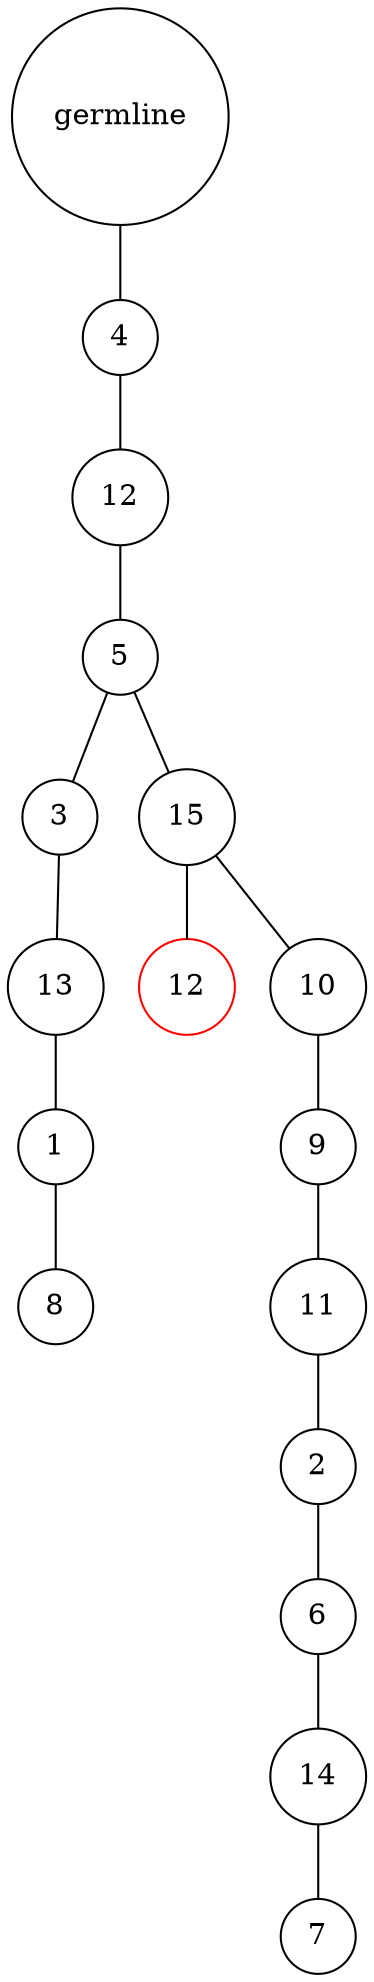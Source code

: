graph {
	rankdir=UD;
	splines=line;
	node [shape=circle]
	"0x7f23f3ce4250" [label="germline"];
	"0x7f23f3ce4280" [label="4"];
	"0x7f23f3ce4250" -- "0x7f23f3ce4280" ;
	"0x7f23f3ce42b0" [label="12"];
	"0x7f23f3ce4280" -- "0x7f23f3ce42b0" ;
	"0x7f23f3ce42e0" [label="5"];
	"0x7f23f3ce42b0" -- "0x7f23f3ce42e0" ;
	"0x7f23f3ce4310" [label="3"];
	"0x7f23f3ce42e0" -- "0x7f23f3ce4310" ;
	"0x7f23f3ce4340" [label="13"];
	"0x7f23f3ce4310" -- "0x7f23f3ce4340" ;
	"0x7f23f3ce4370" [label="1"];
	"0x7f23f3ce4340" -- "0x7f23f3ce4370" ;
	"0x7f23f3ce43a0" [label="8"];
	"0x7f23f3ce4370" -- "0x7f23f3ce43a0" ;
	"0x7f23f3ce43d0" [label="15"];
	"0x7f23f3ce42e0" -- "0x7f23f3ce43d0" ;
	"0x7f23f3ce4400" [label="12",color="red"];
	"0x7f23f3ce43d0" -- "0x7f23f3ce4400" ;
	"0x7f23f3ce4430" [label="10"];
	"0x7f23f3ce43d0" -- "0x7f23f3ce4430" ;
	"0x7f23f3ce4460" [label="9"];
	"0x7f23f3ce4430" -- "0x7f23f3ce4460" ;
	"0x7f23f3ce4490" [label="11"];
	"0x7f23f3ce4460" -- "0x7f23f3ce4490" ;
	"0x7f23f3ce44c0" [label="2"];
	"0x7f23f3ce4490" -- "0x7f23f3ce44c0" ;
	"0x7f23f3ce44f0" [label="6"];
	"0x7f23f3ce44c0" -- "0x7f23f3ce44f0" ;
	"0x7f23f3ce4520" [label="14"];
	"0x7f23f3ce44f0" -- "0x7f23f3ce4520" ;
	"0x7f23f3ce4550" [label="7"];
	"0x7f23f3ce4520" -- "0x7f23f3ce4550" ;
}
